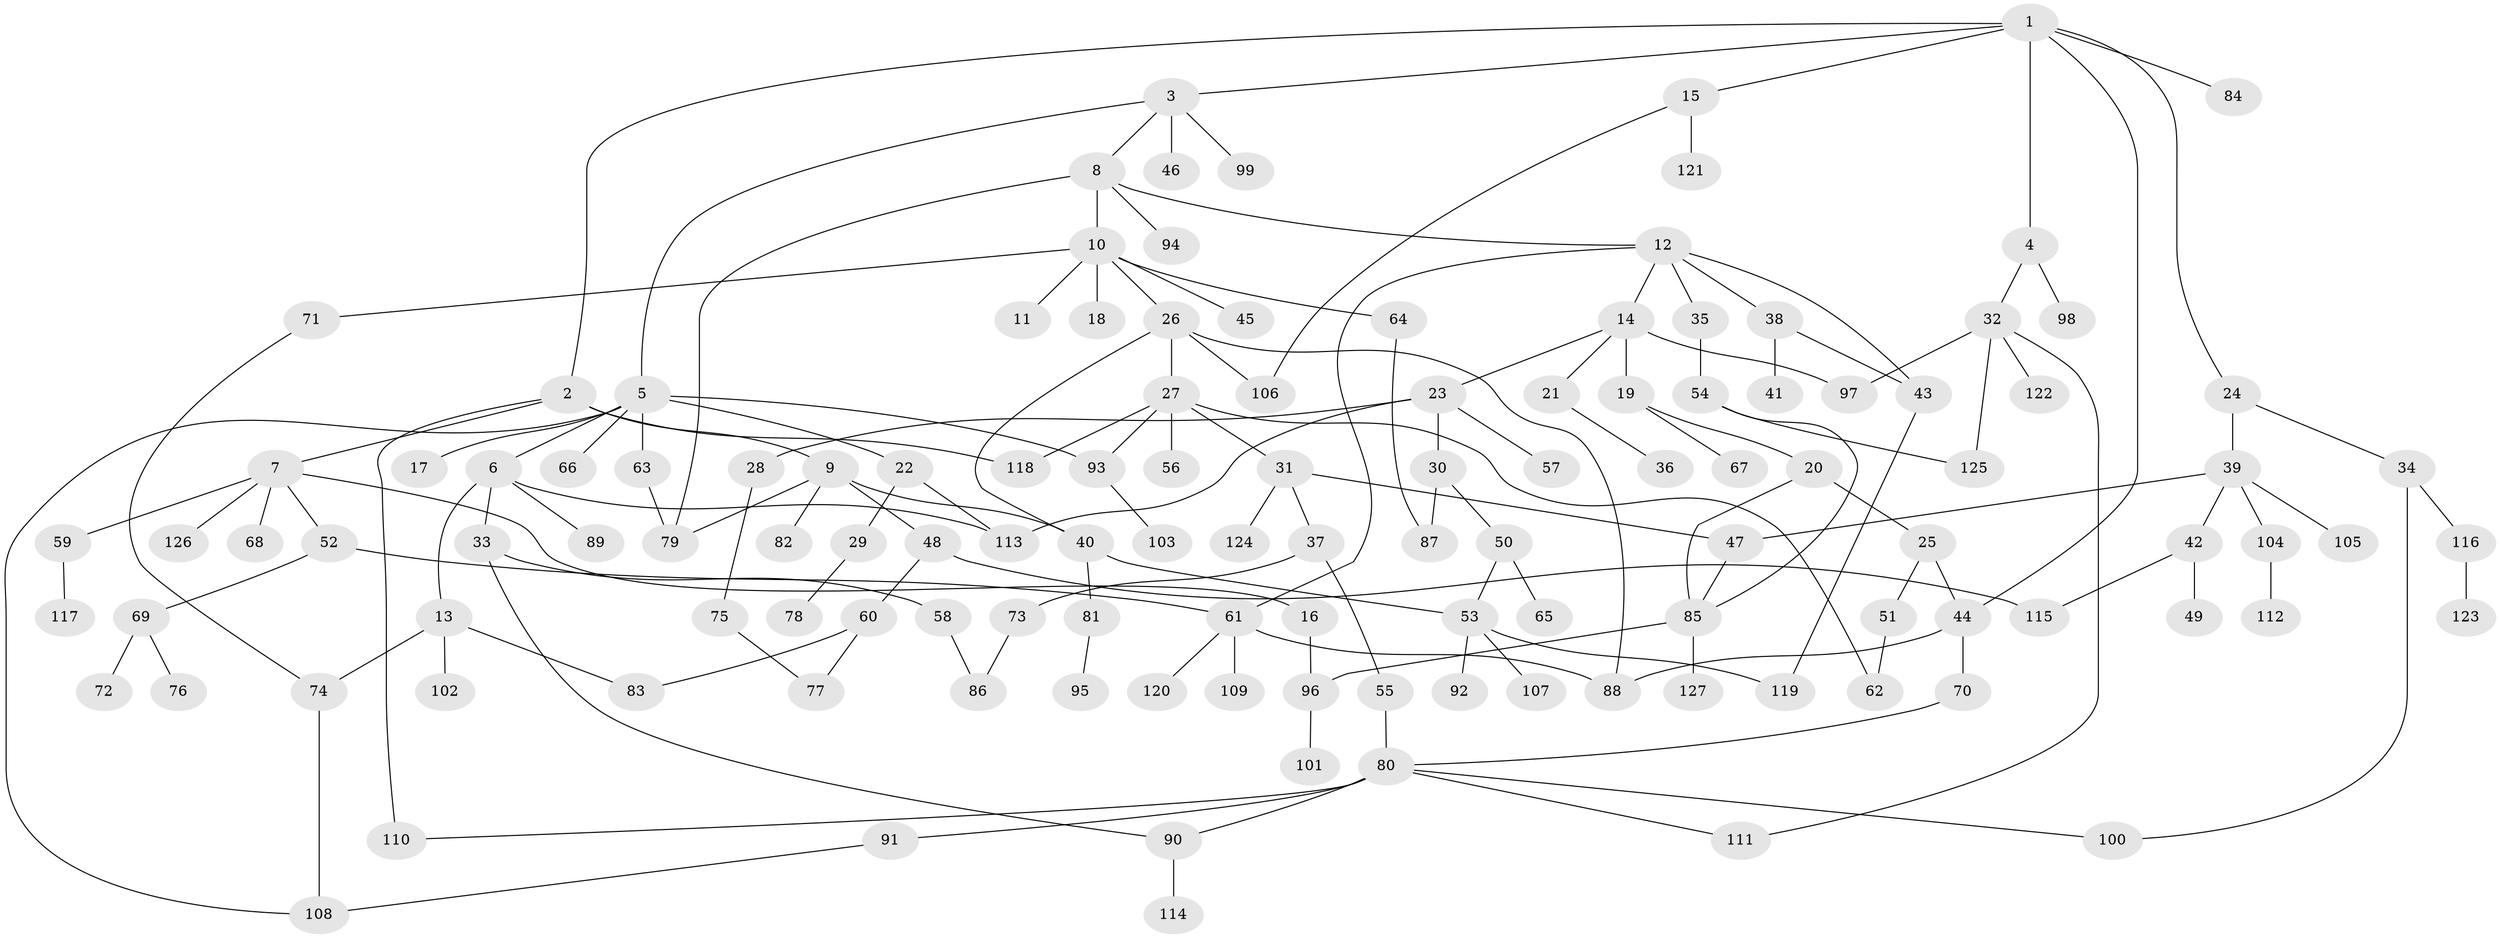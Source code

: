// coarse degree distribution, {6: 0.02564102564102564, 5: 0.07692307692307693, 4: 0.15384615384615385, 2: 0.3076923076923077, 7: 0.02564102564102564, 3: 0.2564102564102564, 1: 0.15384615384615385}
// Generated by graph-tools (version 1.1) at 2025/48/03/04/25 22:48:54]
// undirected, 127 vertices, 161 edges
graph export_dot {
  node [color=gray90,style=filled];
  1;
  2;
  3;
  4;
  5;
  6;
  7;
  8;
  9;
  10;
  11;
  12;
  13;
  14;
  15;
  16;
  17;
  18;
  19;
  20;
  21;
  22;
  23;
  24;
  25;
  26;
  27;
  28;
  29;
  30;
  31;
  32;
  33;
  34;
  35;
  36;
  37;
  38;
  39;
  40;
  41;
  42;
  43;
  44;
  45;
  46;
  47;
  48;
  49;
  50;
  51;
  52;
  53;
  54;
  55;
  56;
  57;
  58;
  59;
  60;
  61;
  62;
  63;
  64;
  65;
  66;
  67;
  68;
  69;
  70;
  71;
  72;
  73;
  74;
  75;
  76;
  77;
  78;
  79;
  80;
  81;
  82;
  83;
  84;
  85;
  86;
  87;
  88;
  89;
  90;
  91;
  92;
  93;
  94;
  95;
  96;
  97;
  98;
  99;
  100;
  101;
  102;
  103;
  104;
  105;
  106;
  107;
  108;
  109;
  110;
  111;
  112;
  113;
  114;
  115;
  116;
  117;
  118;
  119;
  120;
  121;
  122;
  123;
  124;
  125;
  126;
  127;
  1 -- 2;
  1 -- 3;
  1 -- 4;
  1 -- 15;
  1 -- 24;
  1 -- 44;
  1 -- 84;
  2 -- 7;
  2 -- 9;
  2 -- 110;
  2 -- 118;
  3 -- 5;
  3 -- 8;
  3 -- 46;
  3 -- 99;
  4 -- 32;
  4 -- 98;
  5 -- 6;
  5 -- 17;
  5 -- 22;
  5 -- 63;
  5 -- 66;
  5 -- 93;
  5 -- 108;
  6 -- 13;
  6 -- 33;
  6 -- 89;
  6 -- 113;
  7 -- 16;
  7 -- 52;
  7 -- 59;
  7 -- 68;
  7 -- 126;
  8 -- 10;
  8 -- 12;
  8 -- 94;
  8 -- 79;
  9 -- 48;
  9 -- 82;
  9 -- 40;
  9 -- 79;
  10 -- 11;
  10 -- 18;
  10 -- 26;
  10 -- 45;
  10 -- 64;
  10 -- 71;
  12 -- 14;
  12 -- 35;
  12 -- 38;
  12 -- 61;
  12 -- 43;
  13 -- 102;
  13 -- 83;
  13 -- 74;
  14 -- 19;
  14 -- 21;
  14 -- 23;
  14 -- 97;
  15 -- 121;
  15 -- 106;
  16 -- 96;
  19 -- 20;
  19 -- 67;
  20 -- 25;
  20 -- 85;
  21 -- 36;
  22 -- 29;
  22 -- 113;
  23 -- 28;
  23 -- 30;
  23 -- 57;
  23 -- 113;
  24 -- 34;
  24 -- 39;
  25 -- 51;
  25 -- 44;
  26 -- 27;
  26 -- 40;
  26 -- 106;
  26 -- 88;
  27 -- 31;
  27 -- 56;
  27 -- 118;
  27 -- 93;
  27 -- 62;
  28 -- 75;
  29 -- 78;
  30 -- 50;
  30 -- 87;
  31 -- 37;
  31 -- 47;
  31 -- 124;
  32 -- 122;
  32 -- 97;
  32 -- 111;
  32 -- 125;
  33 -- 58;
  33 -- 90;
  34 -- 100;
  34 -- 116;
  35 -- 54;
  37 -- 55;
  37 -- 73;
  38 -- 41;
  38 -- 43;
  39 -- 42;
  39 -- 104;
  39 -- 105;
  39 -- 47;
  40 -- 81;
  40 -- 53;
  42 -- 49;
  42 -- 115;
  43 -- 119;
  44 -- 70;
  44 -- 88;
  47 -- 85;
  48 -- 60;
  48 -- 115;
  50 -- 53;
  50 -- 65;
  51 -- 62;
  52 -- 61;
  52 -- 69;
  53 -- 92;
  53 -- 107;
  53 -- 119;
  54 -- 125;
  54 -- 85;
  55 -- 80;
  58 -- 86;
  59 -- 117;
  60 -- 83;
  60 -- 77;
  61 -- 88;
  61 -- 109;
  61 -- 120;
  63 -- 79;
  64 -- 87;
  69 -- 72;
  69 -- 76;
  70 -- 80;
  71 -- 74;
  73 -- 86;
  74 -- 108;
  75 -- 77;
  80 -- 90;
  80 -- 91;
  80 -- 111;
  80 -- 110;
  80 -- 100;
  81 -- 95;
  85 -- 127;
  85 -- 96;
  90 -- 114;
  91 -- 108;
  93 -- 103;
  96 -- 101;
  104 -- 112;
  116 -- 123;
}
